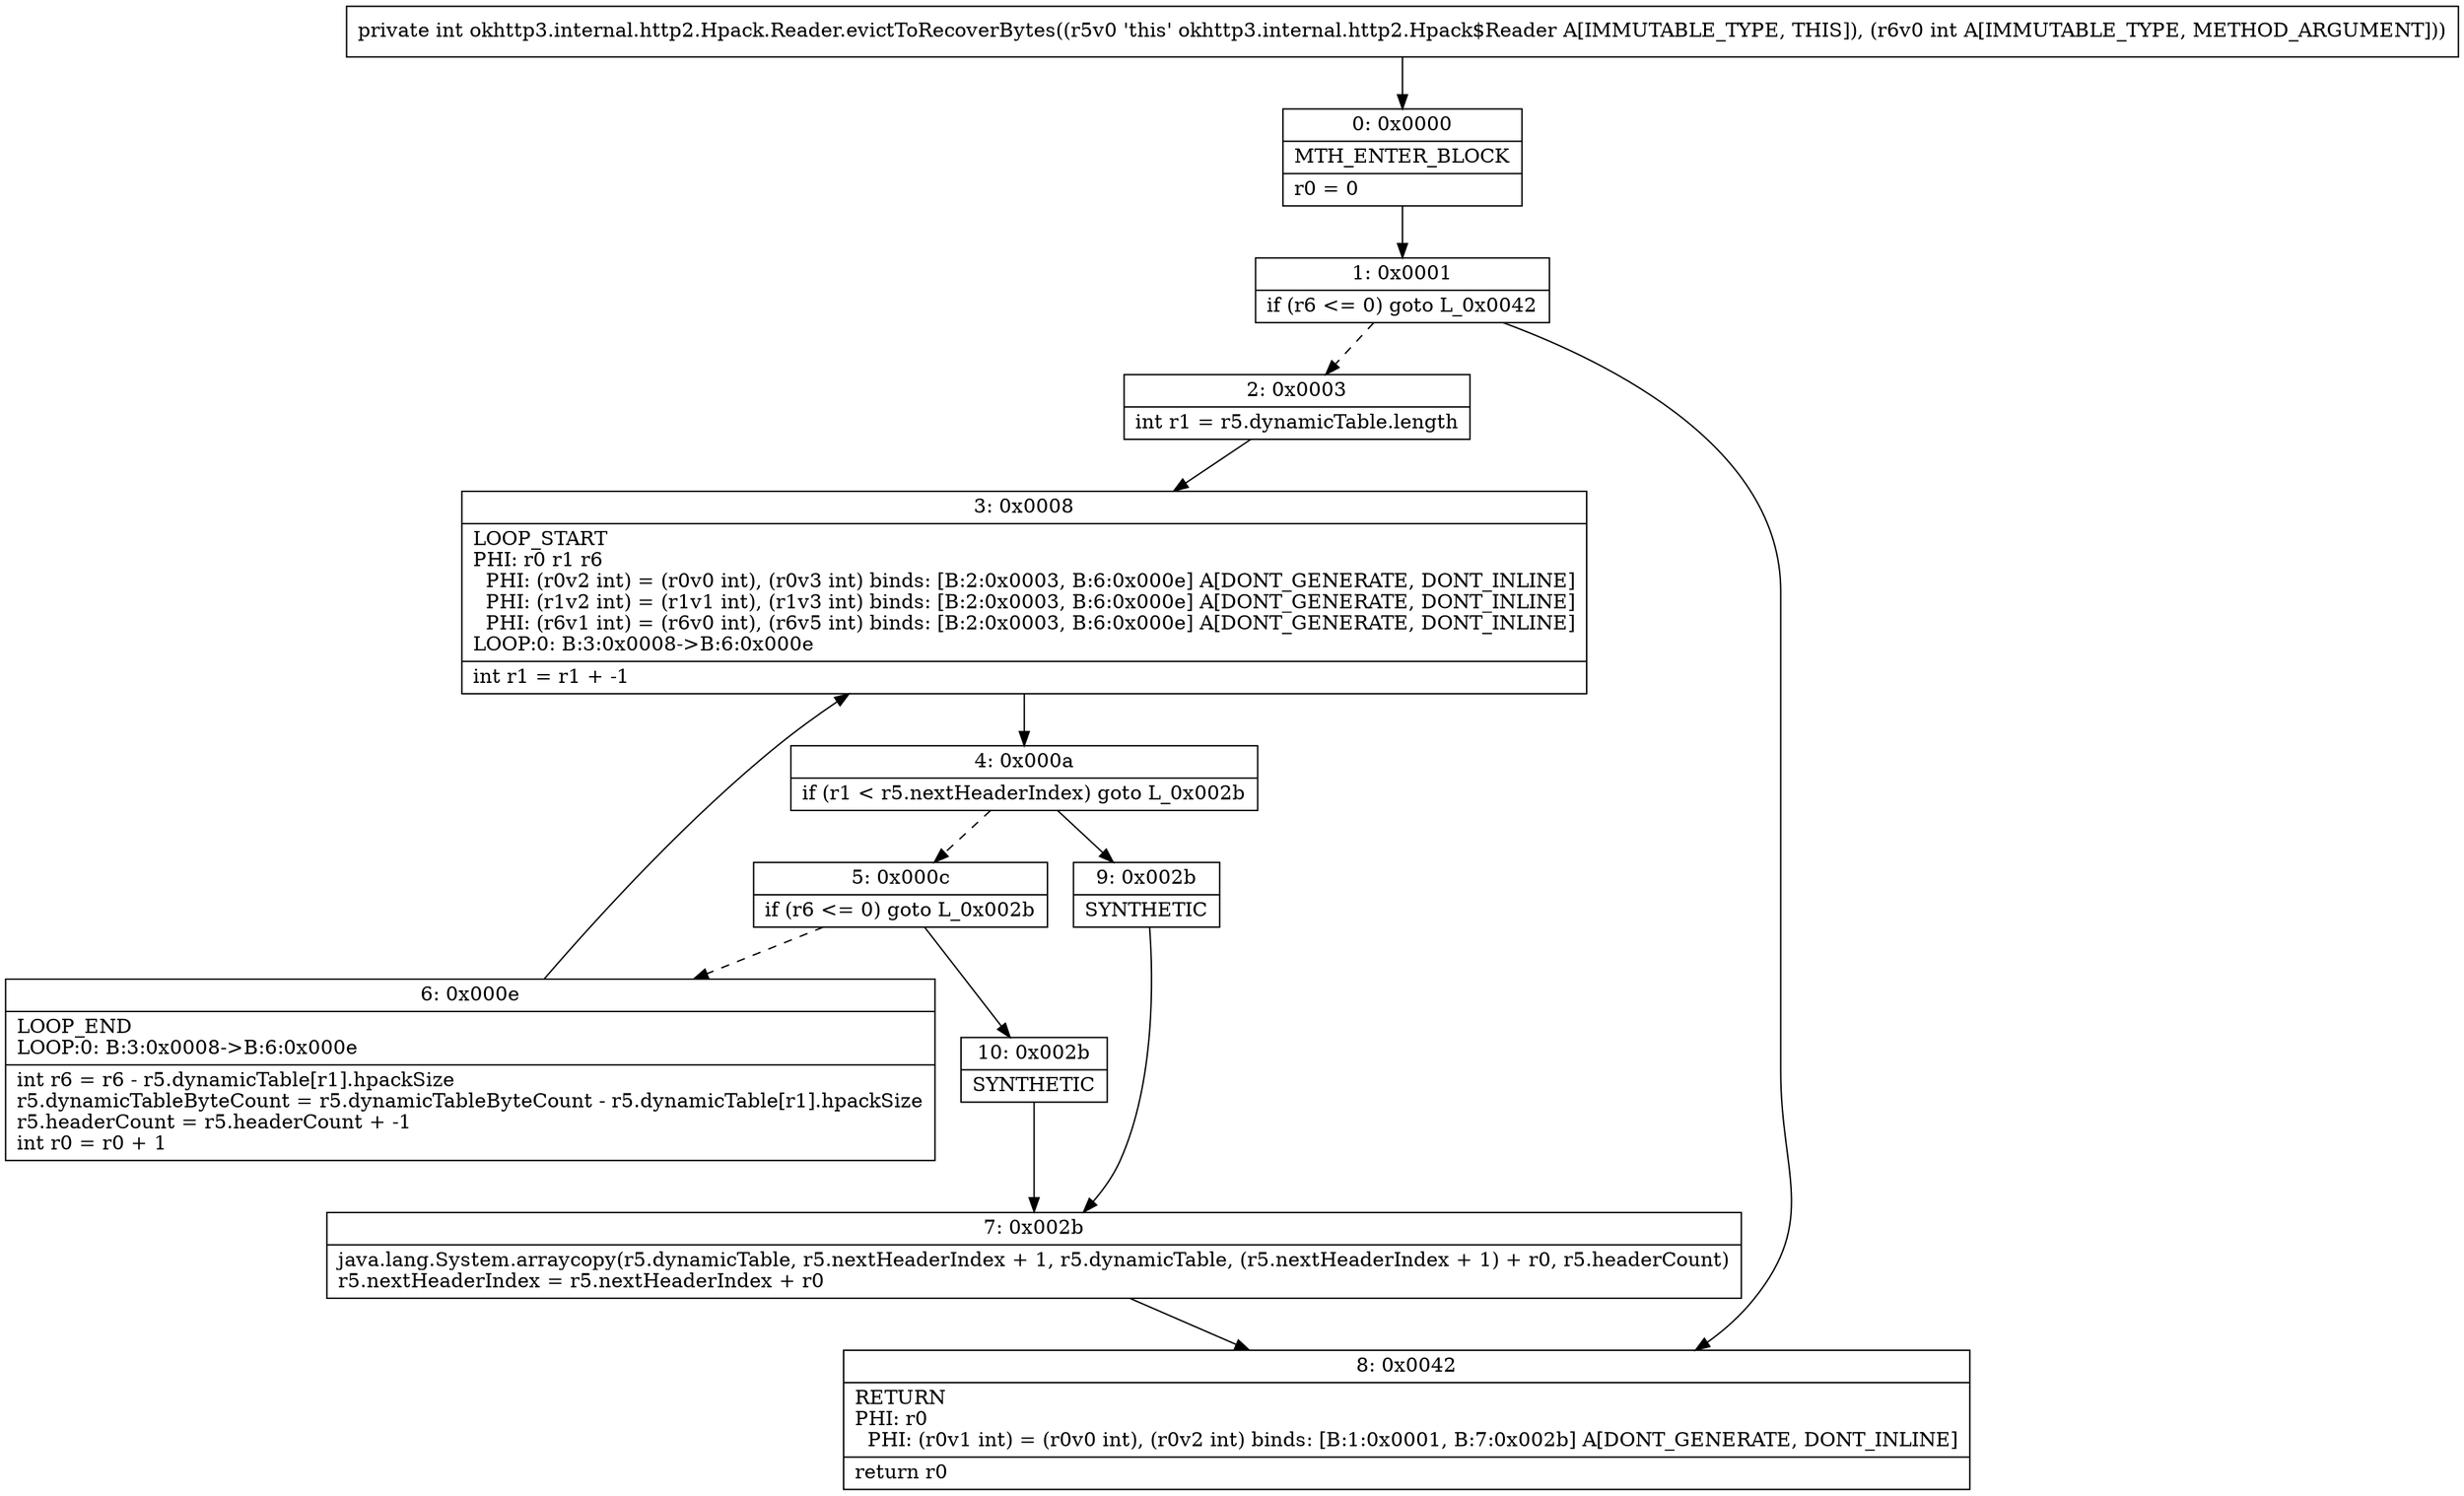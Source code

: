 digraph "CFG forokhttp3.internal.http2.Hpack.Reader.evictToRecoverBytes(I)I" {
Node_0 [shape=record,label="{0\:\ 0x0000|MTH_ENTER_BLOCK\l|r0 = 0\l}"];
Node_1 [shape=record,label="{1\:\ 0x0001|if (r6 \<= 0) goto L_0x0042\l}"];
Node_2 [shape=record,label="{2\:\ 0x0003|int r1 = r5.dynamicTable.length\l}"];
Node_3 [shape=record,label="{3\:\ 0x0008|LOOP_START\lPHI: r0 r1 r6 \l  PHI: (r0v2 int) = (r0v0 int), (r0v3 int) binds: [B:2:0x0003, B:6:0x000e] A[DONT_GENERATE, DONT_INLINE]\l  PHI: (r1v2 int) = (r1v1 int), (r1v3 int) binds: [B:2:0x0003, B:6:0x000e] A[DONT_GENERATE, DONT_INLINE]\l  PHI: (r6v1 int) = (r6v0 int), (r6v5 int) binds: [B:2:0x0003, B:6:0x000e] A[DONT_GENERATE, DONT_INLINE]\lLOOP:0: B:3:0x0008\-\>B:6:0x000e\l|int r1 = r1 + \-1\l}"];
Node_4 [shape=record,label="{4\:\ 0x000a|if (r1 \< r5.nextHeaderIndex) goto L_0x002b\l}"];
Node_5 [shape=record,label="{5\:\ 0x000c|if (r6 \<= 0) goto L_0x002b\l}"];
Node_6 [shape=record,label="{6\:\ 0x000e|LOOP_END\lLOOP:0: B:3:0x0008\-\>B:6:0x000e\l|int r6 = r6 \- r5.dynamicTable[r1].hpackSize\lr5.dynamicTableByteCount = r5.dynamicTableByteCount \- r5.dynamicTable[r1].hpackSize\lr5.headerCount = r5.headerCount + \-1\lint r0 = r0 + 1\l}"];
Node_7 [shape=record,label="{7\:\ 0x002b|java.lang.System.arraycopy(r5.dynamicTable, r5.nextHeaderIndex + 1, r5.dynamicTable, (r5.nextHeaderIndex + 1) + r0, r5.headerCount)\lr5.nextHeaderIndex = r5.nextHeaderIndex + r0\l}"];
Node_8 [shape=record,label="{8\:\ 0x0042|RETURN\lPHI: r0 \l  PHI: (r0v1 int) = (r0v0 int), (r0v2 int) binds: [B:1:0x0001, B:7:0x002b] A[DONT_GENERATE, DONT_INLINE]\l|return r0\l}"];
Node_9 [shape=record,label="{9\:\ 0x002b|SYNTHETIC\l}"];
Node_10 [shape=record,label="{10\:\ 0x002b|SYNTHETIC\l}"];
MethodNode[shape=record,label="{private int okhttp3.internal.http2.Hpack.Reader.evictToRecoverBytes((r5v0 'this' okhttp3.internal.http2.Hpack$Reader A[IMMUTABLE_TYPE, THIS]), (r6v0 int A[IMMUTABLE_TYPE, METHOD_ARGUMENT])) }"];
MethodNode -> Node_0;
Node_0 -> Node_1;
Node_1 -> Node_2[style=dashed];
Node_1 -> Node_8;
Node_2 -> Node_3;
Node_3 -> Node_4;
Node_4 -> Node_5[style=dashed];
Node_4 -> Node_9;
Node_5 -> Node_6[style=dashed];
Node_5 -> Node_10;
Node_6 -> Node_3;
Node_7 -> Node_8;
Node_9 -> Node_7;
Node_10 -> Node_7;
}

